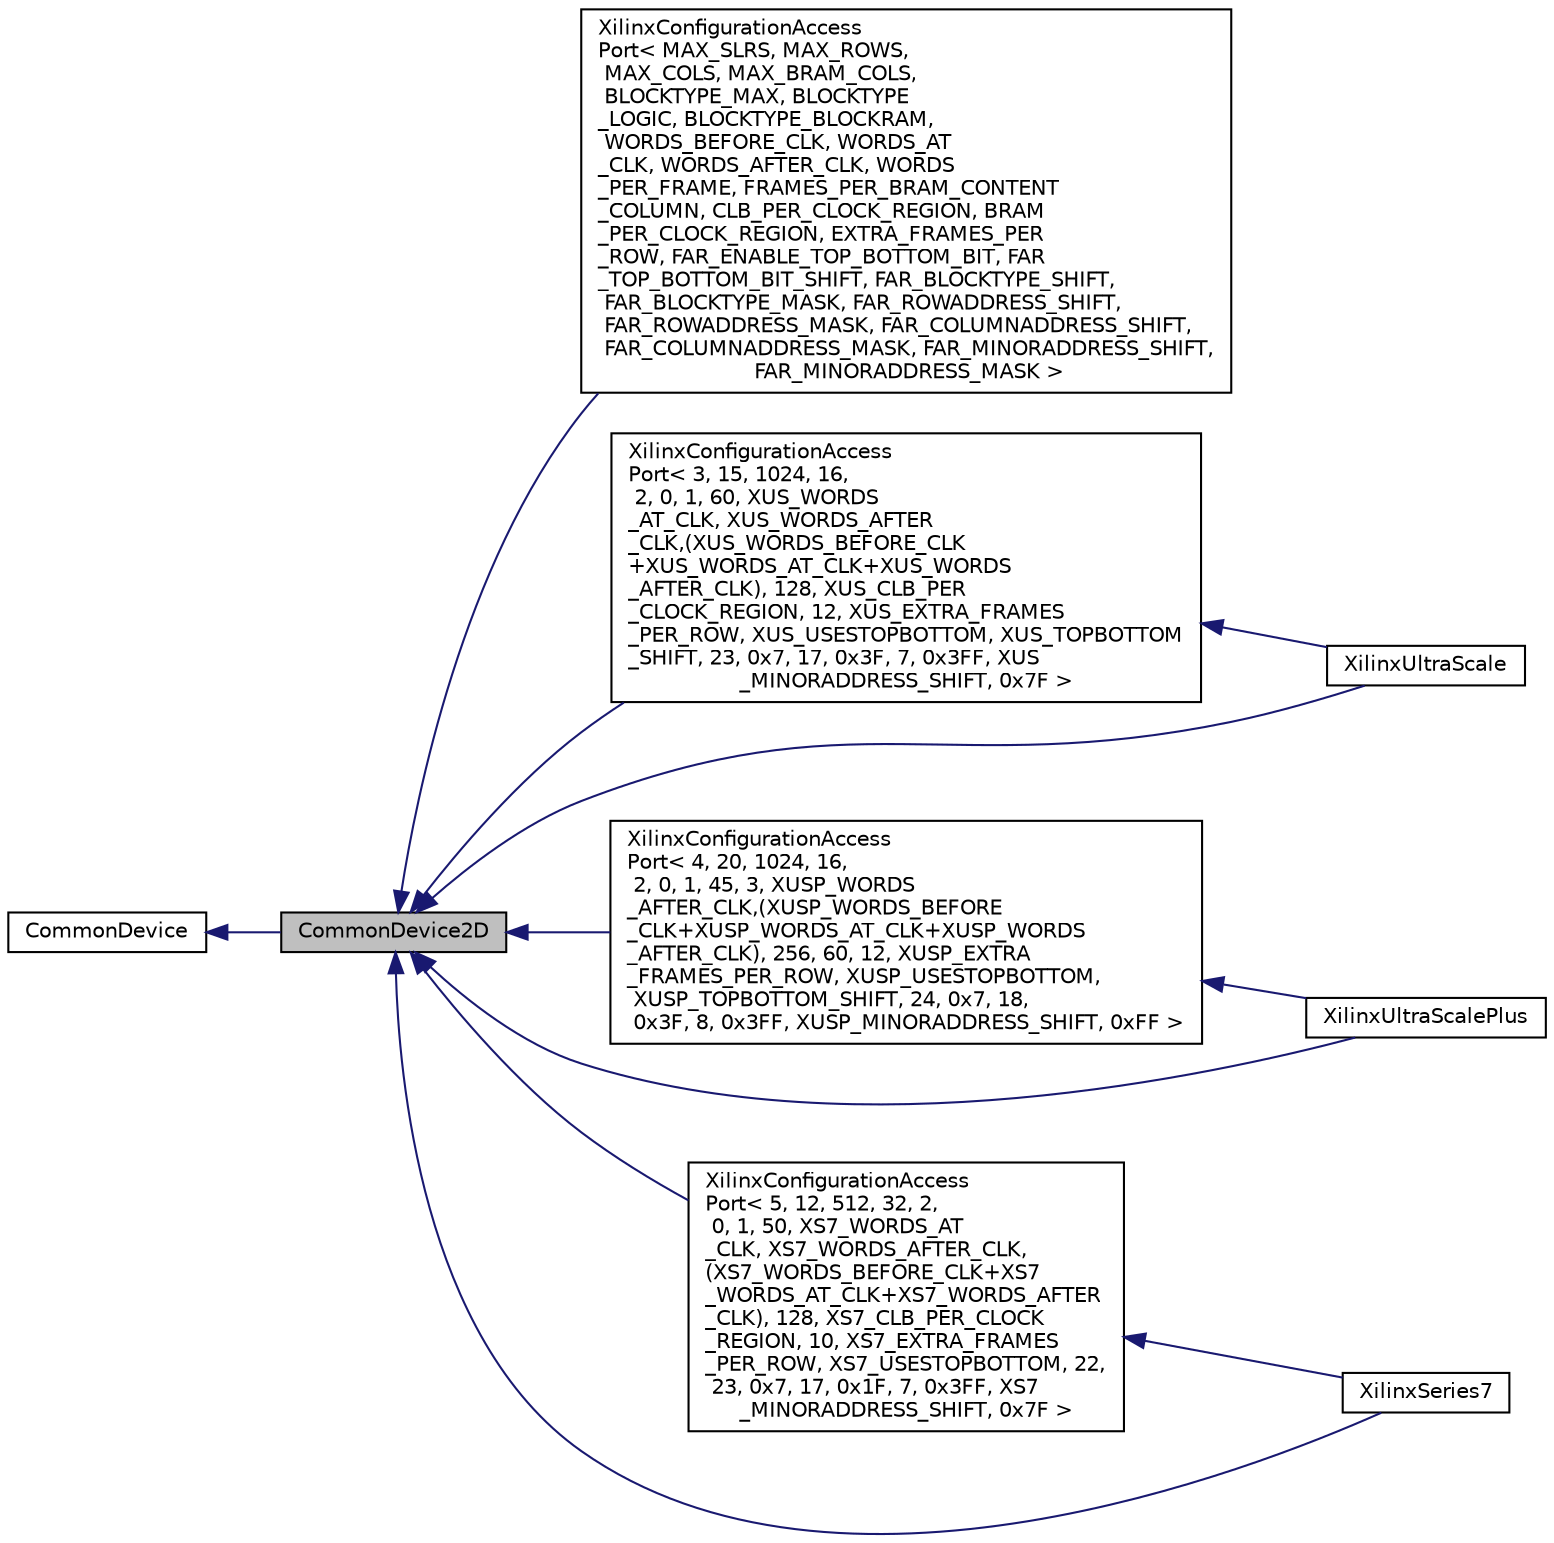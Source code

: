 digraph "CommonDevice2D"
{
 // INTERACTIVE_SVG=YES
 // LATEX_PDF_SIZE
  edge [fontname="Helvetica",fontsize="10",labelfontname="Helvetica",labelfontsize="10"];
  node [fontname="Helvetica",fontsize="10",shape=record];
  rankdir="LR";
  Node1 [label="CommonDevice2D",height=0.2,width=0.4,color="black", fillcolor="grey75", style="filled", fontcolor="black",tooltip=" "];
  Node2 -> Node1 [dir="back",color="midnightblue",fontsize="10",style="solid",fontname="Helvetica"];
  Node2 [label="CommonDevice",height=0.2,width=0.4,color="black", fillcolor="white", style="filled",URL="$classCommonDevice.html",tooltip=" "];
  Node1 -> Node3 [dir="back",color="midnightblue",fontsize="10",style="solid",fontname="Helvetica"];
  Node3 [label="XilinxConfigurationAccess\lPort\< MAX_SLRS, MAX_ROWS,\l MAX_COLS, MAX_BRAM_COLS,\l BLOCKTYPE_MAX, BLOCKTYPE\l_LOGIC, BLOCKTYPE_BLOCKRAM,\l WORDS_BEFORE_CLK, WORDS_AT\l_CLK, WORDS_AFTER_CLK, WORDS\l_PER_FRAME, FRAMES_PER_BRAM_CONTENT\l_COLUMN, CLB_PER_CLOCK_REGION, BRAM\l_PER_CLOCK_REGION, EXTRA_FRAMES_PER\l_ROW, FAR_ENABLE_TOP_BOTTOM_BIT, FAR\l_TOP_BOTTOM_BIT_SHIFT, FAR_BLOCKTYPE_SHIFT,\l FAR_BLOCKTYPE_MASK, FAR_ROWADDRESS_SHIFT,\l FAR_ROWADDRESS_MASK, FAR_COLUMNADDRESS_SHIFT,\l FAR_COLUMNADDRESS_MASK, FAR_MINORADDRESS_SHIFT,\l FAR_MINORADDRESS_MASK \>",height=0.2,width=0.4,color="black", fillcolor="white", style="filled",URL="$classXilinxConfigurationAccessPort.html",tooltip=" "];
  Node1 -> Node4 [dir="back",color="midnightblue",fontsize="10",style="solid",fontname="Helvetica"];
  Node4 [label="XilinxConfigurationAccess\lPort\< 3, 15, 1024, 16,\l 2, 0, 1, 60, XUS_WORDS\l_AT_CLK, XUS_WORDS_AFTER\l_CLK,(XUS_WORDS_BEFORE_CLK\l+XUS_WORDS_AT_CLK+XUS_WORDS\l_AFTER_CLK), 128, XUS_CLB_PER\l_CLOCK_REGION, 12, XUS_EXTRA_FRAMES\l_PER_ROW, XUS_USESTOPBOTTOM, XUS_TOPBOTTOM\l_SHIFT, 23, 0x7, 17, 0x3F, 7, 0x3FF, XUS\l_MINORADDRESS_SHIFT, 0x7F \>",height=0.2,width=0.4,color="black", fillcolor="white", style="filled",URL="$classXilinxConfigurationAccessPort.html",tooltip=" "];
  Node4 -> Node5 [dir="back",color="midnightblue",fontsize="10",style="solid",fontname="Helvetica"];
  Node5 [label="XilinxUltraScale",height=0.2,width=0.4,color="black", fillcolor="white", style="filled",URL="$classXilinxUltraScale.html",tooltip=" "];
  Node1 -> Node6 [dir="back",color="midnightblue",fontsize="10",style="solid",fontname="Helvetica"];
  Node6 [label="XilinxConfigurationAccess\lPort\< 4, 20, 1024, 16,\l 2, 0, 1, 45, 3, XUSP_WORDS\l_AFTER_CLK,(XUSP_WORDS_BEFORE\l_CLK+XUSP_WORDS_AT_CLK+XUSP_WORDS\l_AFTER_CLK), 256, 60, 12, XUSP_EXTRA\l_FRAMES_PER_ROW, XUSP_USESTOPBOTTOM,\l XUSP_TOPBOTTOM_SHIFT, 24, 0x7, 18,\l 0x3F, 8, 0x3FF, XUSP_MINORADDRESS_SHIFT, 0xFF \>",height=0.2,width=0.4,color="black", fillcolor="white", style="filled",URL="$classXilinxConfigurationAccessPort.html",tooltip=" "];
  Node6 -> Node7 [dir="back",color="midnightblue",fontsize="10",style="solid",fontname="Helvetica"];
  Node7 [label="XilinxUltraScalePlus",height=0.2,width=0.4,color="black", fillcolor="white", style="filled",URL="$classXilinxUltraScalePlus.html",tooltip=" "];
  Node1 -> Node8 [dir="back",color="midnightblue",fontsize="10",style="solid",fontname="Helvetica"];
  Node8 [label="XilinxConfigurationAccess\lPort\< 5, 12, 512, 32, 2,\l 0, 1, 50, XS7_WORDS_AT\l_CLK, XS7_WORDS_AFTER_CLK,\l(XS7_WORDS_BEFORE_CLK+XS7\l_WORDS_AT_CLK+XS7_WORDS_AFTER\l_CLK), 128, XS7_CLB_PER_CLOCK\l_REGION, 10, XS7_EXTRA_FRAMES\l_PER_ROW, XS7_USESTOPBOTTOM, 22,\l 23, 0x7, 17, 0x1F, 7, 0x3FF, XS7\l_MINORADDRESS_SHIFT, 0x7F \>",height=0.2,width=0.4,color="black", fillcolor="white", style="filled",URL="$classXilinxConfigurationAccessPort.html",tooltip=" "];
  Node8 -> Node9 [dir="back",color="midnightblue",fontsize="10",style="solid",fontname="Helvetica"];
  Node9 [label="XilinxSeries7",height=0.2,width=0.4,color="black", fillcolor="white", style="filled",URL="$classXilinxSeries7.html",tooltip=" "];
  Node1 -> Node9 [dir="back",color="midnightblue",fontsize="10",style="solid",fontname="Helvetica"];
  Node1 -> Node5 [dir="back",color="midnightblue",fontsize="10",style="solid",fontname="Helvetica"];
  Node1 -> Node7 [dir="back",color="midnightblue",fontsize="10",style="solid",fontname="Helvetica"];
}

